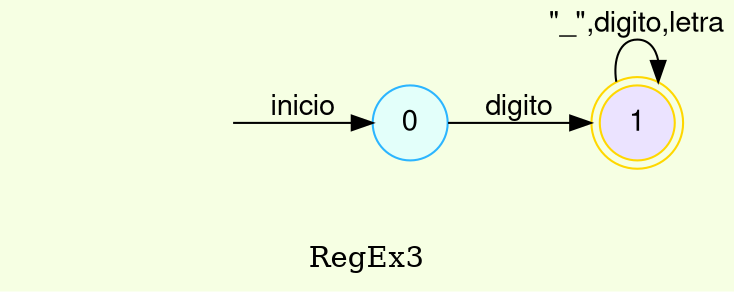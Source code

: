 digraph finite_state_machine {
	bgcolor = "#F6FFE3"
	node [fontname="Helvetica,Arial,sans-serif" ]
	edge [fontname="Helvetica,Arial,sans-serif"]
	rankdir=LR;
	node [shape = doublecircle, color = gold fillcolor="#EBE3FF" style =filled];
1;
	node [shape = circle, color = "#2CB5FF" fillcolor="#E3FFFA" style =filled];

	flechainicio [style=invis];
	flechainicio -> 0 [label="inicio"];
0->1[label = "digito"];
1->1[label = "\"_\",digito,letra"];
label= RegEx3}